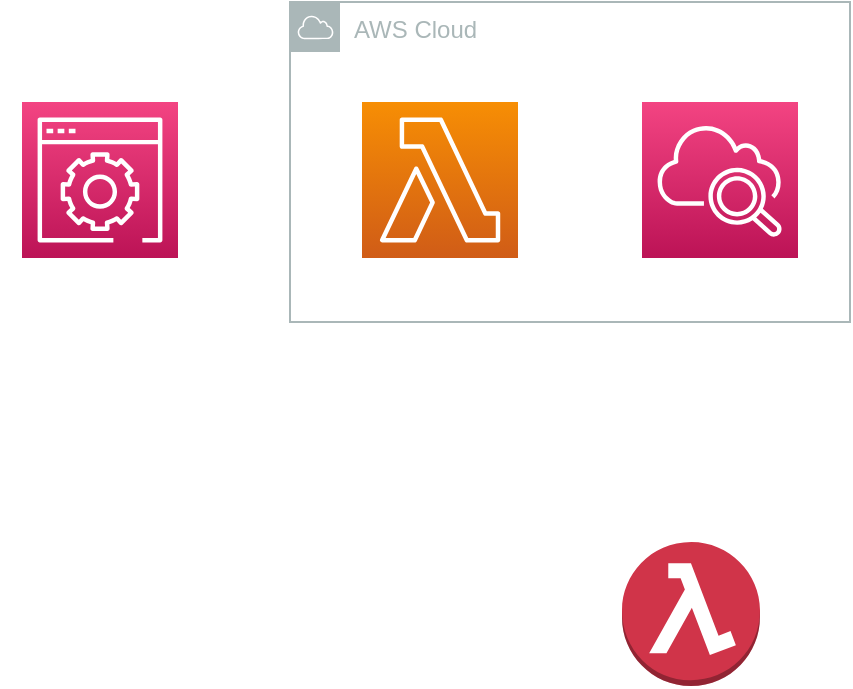 <mxfile version="18.0.6" type="device" pages="6"><diagram id="sn8kLerF3HuQy8fz15qa" name="pratica01-primeira-lambda"><mxGraphModel dx="1038" dy="649" grid="1" gridSize="10" guides="1" tooltips="1" connect="1" arrows="1" fold="1" page="1" pageScale="1" pageWidth="827" pageHeight="1169" background="none" math="0" shadow="0"><root><mxCell id="0"/><mxCell id="1" parent="0"/><mxCell id="s4SkEaepo-pAVJKUQnhB-1" style="edgeStyle=orthogonalEdgeStyle;rounded=0;orthogonalLoop=1;jettySize=auto;html=1;entryX=0;entryY=0.5;entryDx=0;entryDy=0;entryPerimeter=0;fontColor=#FFFFFF;strokeColor=#FFFFFF;" parent="1" source="s4SkEaepo-pAVJKUQnhB-2" target="s4SkEaepo-pAVJKUQnhB-5" edge="1"><mxGeometry relative="1" as="geometry"/></mxCell><mxCell id="s4SkEaepo-pAVJKUQnhB-2" value="AWS Management&lt;br&gt;Console" style="sketch=0;points=[[0,0,0],[0.25,0,0],[0.5,0,0],[0.75,0,0],[1,0,0],[0,1,0],[0.25,1,0],[0.5,1,0],[0.75,1,0],[1,1,0],[0,0.25,0],[0,0.5,0],[0,0.75,0],[1,0.25,0],[1,0.5,0],[1,0.75,0]];points=[[0,0,0],[0.25,0,0],[0.5,0,0],[0.75,0,0],[1,0,0],[0,1,0],[0.25,1,0],[0.5,1,0],[0.75,1,0],[1,1,0],[0,0.25,0],[0,0.5,0],[0,0.75,0],[1,0.25,0],[1,0.5,0],[1,0.75,0]];outlineConnect=0;fontColor=#FFFFFF;gradientColor=#F34482;gradientDirection=north;fillColor=#BC1356;strokeColor=#ffffff;dashed=0;verticalLabelPosition=bottom;verticalAlign=top;align=center;html=1;fontSize=12;fontStyle=0;aspect=fixed;shape=mxgraph.aws4.resourceIcon;resIcon=mxgraph.aws4.management_console;" parent="1" vertex="1"><mxGeometry x="140" y="210" width="78" height="78" as="geometry"/></mxCell><mxCell id="s4SkEaepo-pAVJKUQnhB-3" value="AWS Cloud" style="sketch=0;outlineConnect=0;gradientColor=none;html=1;whiteSpace=wrap;fontSize=12;fontStyle=0;shape=mxgraph.aws4.group;grIcon=mxgraph.aws4.group_aws_cloud;strokeColor=#AAB7B8;fillColor=none;verticalAlign=top;align=left;spacingLeft=30;fontColor=#AAB7B8;dashed=0;" parent="1" vertex="1"><mxGeometry x="274" y="160" width="280" height="160" as="geometry"/></mxCell><mxCell id="s4SkEaepo-pAVJKUQnhB-4" style="edgeStyle=orthogonalEdgeStyle;rounded=0;orthogonalLoop=1;jettySize=auto;html=1;entryX=0;entryY=0.5;entryDx=0;entryDy=0;entryPerimeter=0;fontColor=#FFFFFF;strokeColor=#FFFFFF;" parent="1" source="s4SkEaepo-pAVJKUQnhB-5" target="s4SkEaepo-pAVJKUQnhB-6" edge="1"><mxGeometry relative="1" as="geometry"/></mxCell><mxCell id="s4SkEaepo-pAVJKUQnhB-5" value="Lambda" style="sketch=0;points=[[0,0,0],[0.25,0,0],[0.5,0,0],[0.75,0,0],[1,0,0],[0,1,0],[0.25,1,0],[0.5,1,0],[0.75,1,0],[1,1,0],[0,0.25,0],[0,0.5,0],[0,0.75,0],[1,0.25,0],[1,0.5,0],[1,0.75,0]];outlineConnect=0;fontColor=#FFFFFF;gradientColor=#F78E04;gradientDirection=north;fillColor=#D05C17;strokeColor=#ffffff;dashed=0;verticalLabelPosition=bottom;verticalAlign=top;align=center;html=1;fontSize=12;fontStyle=0;aspect=fixed;shape=mxgraph.aws4.resourceIcon;resIcon=mxgraph.aws4.lambda;" parent="1" vertex="1"><mxGeometry x="310" y="210" width="78" height="78" as="geometry"/></mxCell><mxCell id="s4SkEaepo-pAVJKUQnhB-6" value="CloudWatch" style="sketch=0;points=[[0,0,0],[0.25,0,0],[0.5,0,0],[0.75,0,0],[1,0,0],[0,1,0],[0.25,1,0],[0.5,1,0],[0.75,1,0],[1,1,0],[0,0.25,0],[0,0.5,0],[0,0.75,0],[1,0.25,0],[1,0.5,0],[1,0.75,0]];points=[[0,0,0],[0.25,0,0],[0.5,0,0],[0.75,0,0],[1,0,0],[0,1,0],[0.25,1,0],[0.5,1,0],[0.75,1,0],[1,1,0],[0,0.25,0],[0,0.5,0],[0,0.75,0],[1,0.25,0],[1,0.5,0],[1,0.75,0]];outlineConnect=0;fontColor=#FFFFFF;gradientColor=#F34482;gradientDirection=north;fillColor=#BC1356;strokeColor=#ffffff;dashed=0;verticalLabelPosition=bottom;verticalAlign=top;align=center;html=1;fontSize=12;fontStyle=0;aspect=fixed;shape=mxgraph.aws4.resourceIcon;resIcon=mxgraph.aws4.cloudwatch_2;" parent="1" vertex="1"><mxGeometry x="450" y="210" width="78" height="78" as="geometry"/></mxCell><mxCell id="AEqyCZtaTBarXHgswWHP-1" value="" style="outlineConnect=0;dashed=0;verticalLabelPosition=bottom;verticalAlign=top;align=center;html=1;shape=mxgraph.aws3.lambda_function;fillColor=#D03449;gradientColor=none;" parent="1" vertex="1"><mxGeometry x="440" y="430" width="69" height="72" as="geometry"/></mxCell></root></mxGraphModel></diagram><diagram name="pratica02-modulos" id="roJDJ9lxdJgMYziIjrWZ"><mxGraphModel dx="865" dy="541" grid="0" gridSize="10" guides="1" tooltips="1" connect="1" arrows="1" fold="1" page="1" pageScale="1" pageWidth="827" pageHeight="1169" background="#29283D" math="0" shadow="0"><root><mxCell id="quXqX9oTLl6VPaIhmHli-0"/><mxCell id="quXqX9oTLl6VPaIhmHli-1" parent="quXqX9oTLl6VPaIhmHli-0"/><mxCell id="quXqX9oTLl6VPaIhmHli-2" style="edgeStyle=orthogonalEdgeStyle;rounded=0;orthogonalLoop=1;jettySize=auto;html=1;entryX=0;entryY=0.5;entryDx=0;entryDy=0;entryPerimeter=0;fontColor=#FFFFFF;strokeColor=#FFFFFF;startArrow=none;" parent="quXqX9oTLl6VPaIhmHli-1" source="ns7196Dic2cCf4U4VvsO-0" target="quXqX9oTLl6VPaIhmHli-6" edge="1"><mxGeometry relative="1" as="geometry"/></mxCell><mxCell id="quXqX9oTLl6VPaIhmHli-5" style="edgeStyle=orthogonalEdgeStyle;rounded=0;orthogonalLoop=1;jettySize=auto;html=1;entryX=0;entryY=0.5;entryDx=0;entryDy=0;entryPerimeter=0;fontColor=#FFFFFF;strokeColor=#FFFFFF;" parent="quXqX9oTLl6VPaIhmHli-1" source="quXqX9oTLl6VPaIhmHli-6" target="quXqX9oTLl6VPaIhmHli-7" edge="1"><mxGeometry relative="1" as="geometry"/></mxCell><mxCell id="ns7196Dic2cCf4U4VvsO-3" style="edgeStyle=orthogonalEdgeStyle;rounded=0;orthogonalLoop=1;jettySize=auto;html=1;entryX=0;entryY=0.5;entryDx=0;entryDy=0;entryPerimeter=0;strokeColor=#FFFFFF;" edge="1" parent="quXqX9oTLl6VPaIhmHli-1" source="quXqX9oTLl6VPaIhmHli-6" target="quXqX9oTLl6VPaIhmHli-7"><mxGeometry relative="1" as="geometry"/></mxCell><mxCell id="ns7196Dic2cCf4U4VvsO-4" value="Logs mais&amp;nbsp;&lt;br&gt;interpretáveis" style="edgeLabel;html=1;align=center;verticalAlign=middle;resizable=0;points=[];fontColor=#FFFFFF;labelBackgroundColor=#29283D;" vertex="1" connectable="0" parent="ns7196Dic2cCf4U4VvsO-3"><mxGeometry x="0.222" relative="1" as="geometry"><mxPoint x="-17" as="offset"/></mxGeometry></mxCell><mxCell id="quXqX9oTLl6VPaIhmHli-6" value="lambda_handler" style="sketch=0;points=[[0,0,0],[0.25,0,0],[0.5,0,0],[0.75,0,0],[1,0,0],[0,1,0],[0.25,1,0],[0.5,1,0],[0.75,1,0],[1,1,0],[0,0.25,0],[0,0.5,0],[0,0.75,0],[1,0.25,0],[1,0.5,0],[1,0.75,0]];outlineConnect=0;fontColor=#FFFFFF;gradientColor=#F78E04;gradientDirection=north;fillColor=#D05C17;strokeColor=#ffffff;dashed=0;verticalLabelPosition=bottom;verticalAlign=top;align=center;html=1;fontSize=12;fontStyle=0;aspect=fixed;shape=mxgraph.aws4.resourceIcon;resIcon=mxgraph.aws4.lambda;" parent="quXqX9oTLl6VPaIhmHli-1" vertex="1"><mxGeometry x="310" y="210" width="78" height="78" as="geometry"/></mxCell><mxCell id="quXqX9oTLl6VPaIhmHli-7" value="CloudWatch" style="sketch=0;points=[[0,0,0],[0.25,0,0],[0.5,0,0],[0.75,0,0],[1,0,0],[0,1,0],[0.25,1,0],[0.5,1,0],[0.75,1,0],[1,1,0],[0,0.25,0],[0,0.5,0],[0,0.75,0],[1,0.25,0],[1,0.5,0],[1,0.75,0]];points=[[0,0,0],[0.25,0,0],[0.5,0,0],[0.75,0,0],[1,0,0],[0,1,0],[0.25,1,0],[0.5,1,0],[0.75,1,0],[1,1,0],[0,0.25,0],[0,0.5,0],[0,0.75,0],[1,0.25,0],[1,0.5,0],[1,0.75,0]];outlineConnect=0;fontColor=#FFFFFF;gradientColor=#F34482;gradientDirection=north;fillColor=#BC1356;strokeColor=#ffffff;dashed=0;verticalLabelPosition=bottom;verticalAlign=top;align=center;html=1;fontSize=12;fontStyle=0;aspect=fixed;shape=mxgraph.aws4.resourceIcon;resIcon=mxgraph.aws4.cloudwatch_2;" parent="quXqX9oTLl6VPaIhmHli-1" vertex="1"><mxGeometry x="490" y="210" width="78" height="78" as="geometry"/></mxCell><mxCell id="ns7196Dic2cCf4U4VvsO-2" value="&lt;font color=&quot;#ffffff&quot;&gt;Configura&amp;nbsp;&lt;br&gt;logging&lt;/font&gt;" style="edgeStyle=orthogonalEdgeStyle;rounded=0;orthogonalLoop=1;jettySize=auto;html=1;entryX=0;entryY=0.5;entryDx=0;entryDy=0;entryPerimeter=0;strokeColor=#FFFFFF;labelBackgroundColor=#29283D;" edge="1" parent="quXqX9oTLl6VPaIhmHli-1" source="ns7196Dic2cCf4U4VvsO-0" target="quXqX9oTLl6VPaIhmHli-6"><mxGeometry relative="1" as="geometry"/></mxCell><mxCell id="ns7196Dic2cCf4U4VvsO-0" value="utils/log.py" style="shape=image;verticalLabelPosition=bottom;labelBackgroundColor=none;verticalAlign=top;aspect=fixed;imageAspect=0;image=https://cdn.icon-icons.com/icons2/112/PNG/512/python_18894.png;fontColor=#FFFFFF;" vertex="1" parent="quXqX9oTLl6VPaIhmHli-1"><mxGeometry x="130" y="204" width="90" height="90" as="geometry"/></mxCell></root></mxGraphModel></diagram><diagram name="pratica03-lendo-s3" id="10uzyO8owj6QErLm5pvj"><mxGraphModel dx="1038" dy="649" grid="0" gridSize="10" guides="1" tooltips="1" connect="1" arrows="1" fold="1" page="1" pageScale="1" pageWidth="827" pageHeight="1169" background="#29283D" math="0" shadow="0"><root><mxCell id="KhF8qPlMDsJhLVu0t6w0-0"/><mxCell id="KhF8qPlMDsJhLVu0t6w0-1" parent="KhF8qPlMDsJhLVu0t6w0-0"/><mxCell id="me9lGsdS1OQBLBbCxqvt-0" value="&lt;font color=&quot;#ffffff&quot;&gt;Bucket S3&lt;/font&gt;" style="sketch=0;points=[[0,0,0],[0.25,0,0],[0.5,0,0],[0.75,0,0],[1,0,0],[0,1,0],[0.25,1,0],[0.5,1,0],[0.75,1,0],[1,1,0],[0,0.25,0],[0,0.5,0],[0,0.75,0],[1,0.25,0],[1,0.5,0],[1,0.75,0]];outlineConnect=0;fontColor=#232F3E;gradientColor=#60A337;gradientDirection=north;fillColor=#277116;strokeColor=#ffffff;dashed=0;verticalLabelPosition=bottom;verticalAlign=top;align=center;html=1;fontSize=12;fontStyle=0;aspect=fixed;shape=mxgraph.aws4.resourceIcon;resIcon=mxgraph.aws4.s3;labelBackgroundColor=#29283D;" parent="KhF8qPlMDsJhLVu0t6w0-1" vertex="1"><mxGeometry x="236" y="360" width="78" height="78" as="geometry"/></mxCell><mxCell id="me9lGsdS1OQBLBbCxqvt-4" value="Read&lt;br&gt;Object" style="edgeStyle=orthogonalEdgeStyle;rounded=0;orthogonalLoop=1;jettySize=auto;html=1;entryX=1;entryY=0.5;entryDx=0;entryDy=0;entryPerimeter=0;labelBackgroundColor=#29283D;fontColor=#FFFFFF;strokeColor=#FFFFFF;" parent="KhF8qPlMDsJhLVu0t6w0-1" source="me9lGsdS1OQBLBbCxqvt-1" target="me9lGsdS1OQBLBbCxqvt-0" edge="1"><mxGeometry relative="1" as="geometry"/></mxCell><mxCell id="me9lGsdS1OQBLBbCxqvt-1" value="Lambda" style="sketch=0;points=[[0,0,0],[0.25,0,0],[0.5,0,0],[0.75,0,0],[1,0,0],[0,1,0],[0.25,1,0],[0.5,1,0],[0.75,1,0],[1,1,0],[0,0.25,0],[0,0.5,0],[0,0.75,0],[1,0.25,0],[1,0.5,0],[1,0.75,0]];outlineConnect=0;fontColor=#FFFFFF;gradientColor=#F78E04;gradientDirection=north;fillColor=#D05C17;strokeColor=#ffffff;dashed=0;verticalLabelPosition=bottom;verticalAlign=top;align=center;html=1;fontSize=12;fontStyle=0;aspect=fixed;shape=mxgraph.aws4.resourceIcon;resIcon=mxgraph.aws4.lambda;" parent="KhF8qPlMDsJhLVu0t6w0-1" vertex="1"><mxGeometry x="409" y="360" width="78" height="78" as="geometry"/></mxCell><mxCell id="me9lGsdS1OQBLBbCxqvt-5" value="S3 Client" style="edgeStyle=orthogonalEdgeStyle;rounded=0;orthogonalLoop=1;jettySize=auto;html=1;entryX=1;entryY=0.5;entryDx=0;entryDy=0;entryPerimeter=0;labelBackgroundColor=#29283D;fontColor=#FFFFFF;strokeColor=#FFFFFF;" parent="KhF8qPlMDsJhLVu0t6w0-1" source="me9lGsdS1OQBLBbCxqvt-2" target="me9lGsdS1OQBLBbCxqvt-1" edge="1"><mxGeometry relative="1" as="geometry"/></mxCell><mxCell id="me9lGsdS1OQBLBbCxqvt-2" value="Boto3" style="outlineConnect=0;dashed=0;verticalLabelPosition=bottom;verticalAlign=top;align=center;html=1;shape=mxgraph.aws3.android;fillColor=#FFD44F;gradientColor=none;labelBackgroundColor=none;fontColor=#FFFFFF;" parent="KhF8qPlMDsJhLVu0t6w0-1" vertex="1"><mxGeometry x="583.5" y="357" width="73.5" height="84" as="geometry"/></mxCell><mxCell id="me9lGsdS1OQBLBbCxqvt-7" style="edgeStyle=orthogonalEdgeStyle;rounded=0;orthogonalLoop=1;jettySize=auto;html=1;labelBackgroundColor=#29283D;fontColor=#FFFFFF;strokeColor=#FFFFFF;" parent="KhF8qPlMDsJhLVu0t6w0-1" source="me9lGsdS1OQBLBbCxqvt-3" edge="1"><mxGeometry relative="1" as="geometry"><mxPoint x="448.805" y="461.098" as="targetPoint"/></mxGeometry></mxCell><mxCell id="me9lGsdS1OQBLBbCxqvt-8" value="S3:GetObject" style="edgeLabel;html=1;align=center;verticalAlign=middle;resizable=0;points=[];fontColor=#FFFFFF;labelBackgroundColor=#29283D;" parent="me9lGsdS1OQBLBbCxqvt-7" vertex="1" connectable="0"><mxGeometry x="0.228" relative="1" as="geometry"><mxPoint x="60" as="offset"/></mxGeometry></mxCell><mxCell id="me9lGsdS1OQBLBbCxqvt-3" value="&lt;font color=&quot;#ffffff&quot;&gt;IAM Role&lt;br&gt;&lt;/font&gt;" style="sketch=0;outlineConnect=0;fontColor=#232F3E;gradientColor=none;fillColor=#BF0816;strokeColor=none;dashed=0;verticalLabelPosition=bottom;verticalAlign=top;align=center;html=1;fontSize=12;fontStyle=0;aspect=fixed;pointerEvents=1;shape=mxgraph.aws4.role;labelBackgroundColor=none;" parent="KhF8qPlMDsJhLVu0t6w0-1" vertex="1"><mxGeometry x="579" y="485" width="78" height="44" as="geometry"/></mxCell><mxCell id="me9lGsdS1OQBLBbCxqvt-10" style="edgeStyle=orthogonalEdgeStyle;rounded=0;orthogonalLoop=1;jettySize=auto;html=1;entryX=0;entryY=0.5;entryDx=0;entryDy=0;entryPerimeter=0;labelBackgroundColor=#29283D;fontColor=#FFFFFF;strokeColor=#FFFFFF;" parent="KhF8qPlMDsJhLVu0t6w0-1" source="me9lGsdS1OQBLBbCxqvt-9" target="me9lGsdS1OQBLBbCxqvt-0" edge="1"><mxGeometry relative="1" as="geometry"/></mxCell><mxCell id="me9lGsdS1OQBLBbCxqvt-9" value="CSV File" style="sketch=0;pointerEvents=1;shadow=0;dashed=0;html=1;strokeColor=none;fillColor=#005F4B;labelPosition=center;verticalLabelPosition=bottom;verticalAlign=top;align=center;outlineConnect=0;shape=mxgraph.veeam2.file;labelBackgroundColor=#29283D;fontColor=#FFFFFF;" parent="KhF8qPlMDsJhLVu0t6w0-1" vertex="1"><mxGeometry x="149" y="379.5" width="28.0" height="39" as="geometry"/></mxCell></root></mxGraphModel></diagram><diagram name="pratica04-trigger-s3" id="xXM4A0JzrRQsoJsZ0RVD"><mxGraphModel dx="1038" dy="649" grid="0" gridSize="10" guides="1" tooltips="1" connect="1" arrows="1" fold="1" page="1" pageScale="1" pageWidth="827" pageHeight="1169" background="#29283D" math="0" shadow="0"><root><mxCell id="Bo7fInq2reVlrdFFZu31-0"/><mxCell id="Bo7fInq2reVlrdFFZu31-1" parent="Bo7fInq2reVlrdFFZu31-0"/><mxCell id="Xw7eqerX4XQ-Jm7FPYzx-0" value="Trigger" style="edgeStyle=orthogonalEdgeStyle;rounded=0;orthogonalLoop=1;jettySize=auto;html=1;strokeColor=#FFFFFF;labelBackgroundColor=#29283D;fontColor=#FFFFFF;" parent="Bo7fInq2reVlrdFFZu31-1" edge="1"><mxGeometry relative="1" as="geometry"><mxPoint x="314" y="386" as="sourcePoint"/><mxPoint x="409" y="386" as="targetPoint"/></mxGeometry></mxCell><mxCell id="Bo7fInq2reVlrdFFZu31-2" value="&lt;font color=&quot;#ffffff&quot;&gt;Bucket S3&lt;/font&gt;" style="sketch=0;points=[[0,0,0],[0.25,0,0],[0.5,0,0],[0.75,0,0],[1,0,0],[0,1,0],[0.25,1,0],[0.5,1,0],[0.75,1,0],[1,1,0],[0,0.25,0],[0,0.5,0],[0,0.75,0],[1,0.25,0],[1,0.5,0],[1,0.75,0]];outlineConnect=0;fontColor=#232F3E;gradientColor=#60A337;gradientDirection=north;fillColor=#277116;strokeColor=#ffffff;dashed=0;verticalLabelPosition=bottom;verticalAlign=top;align=center;html=1;fontSize=12;fontStyle=0;aspect=fixed;shape=mxgraph.aws4.resourceIcon;resIcon=mxgraph.aws4.s3;labelBackgroundColor=#29283D;" parent="Bo7fInq2reVlrdFFZu31-1" vertex="1"><mxGeometry x="236" y="360" width="78" height="78" as="geometry"/></mxCell><mxCell id="Xw7eqerX4XQ-Jm7FPYzx-1" style="edgeStyle=orthogonalEdgeStyle;rounded=0;orthogonalLoop=1;jettySize=auto;html=1;entryX=1;entryY=0.5;entryDx=0;entryDy=0;entryPerimeter=0;strokeColor=#FFFFFF;" parent="Bo7fInq2reVlrdFFZu31-1" edge="1"><mxGeometry relative="1" as="geometry"><mxPoint x="409" y="412" as="sourcePoint"/><mxPoint x="314" y="412" as="targetPoint"/></mxGeometry></mxCell><mxCell id="Bo7fInq2reVlrdFFZu31-4" value="Lambda" style="sketch=0;points=[[0,0,0],[0.25,0,0],[0.5,0,0],[0.75,0,0],[1,0,0],[0,1,0],[0.25,1,0],[0.5,1,0],[0.75,1,0],[1,1,0],[0,0.25,0],[0,0.5,0],[0,0.75,0],[1,0.25,0],[1,0.5,0],[1,0.75,0]];outlineConnect=0;fontColor=#FFFFFF;gradientColor=#F78E04;gradientDirection=north;fillColor=#D05C17;strokeColor=#ffffff;dashed=0;verticalLabelPosition=bottom;verticalAlign=top;align=center;html=1;fontSize=12;fontStyle=0;aspect=fixed;shape=mxgraph.aws4.resourceIcon;resIcon=mxgraph.aws4.lambda;" parent="Bo7fInq2reVlrdFFZu31-1" vertex="1"><mxGeometry x="409" y="360" width="78" height="78" as="geometry"/></mxCell><mxCell id="Bo7fInq2reVlrdFFZu31-5" value="S3 Client" style="edgeStyle=orthogonalEdgeStyle;rounded=0;orthogonalLoop=1;jettySize=auto;html=1;entryX=1;entryY=0.5;entryDx=0;entryDy=0;entryPerimeter=0;labelBackgroundColor=#29283D;fontColor=#FFFFFF;strokeColor=#FFFFFF;" parent="Bo7fInq2reVlrdFFZu31-1" source="Bo7fInq2reVlrdFFZu31-6" target="Bo7fInq2reVlrdFFZu31-4" edge="1"><mxGeometry relative="1" as="geometry"/></mxCell><mxCell id="Bo7fInq2reVlrdFFZu31-6" value="Boto3" style="outlineConnect=0;dashed=0;verticalLabelPosition=bottom;verticalAlign=top;align=center;html=1;shape=mxgraph.aws3.android;fillColor=#FFD44F;gradientColor=none;labelBackgroundColor=none;fontColor=#FFFFFF;" parent="Bo7fInq2reVlrdFFZu31-1" vertex="1"><mxGeometry x="583.5" y="357" width="73.5" height="84" as="geometry"/></mxCell><mxCell id="Bo7fInq2reVlrdFFZu31-7" style="edgeStyle=orthogonalEdgeStyle;rounded=0;orthogonalLoop=1;jettySize=auto;html=1;labelBackgroundColor=#29283D;fontColor=#FFFFFF;strokeColor=#FFFFFF;" parent="Bo7fInq2reVlrdFFZu31-1" source="Bo7fInq2reVlrdFFZu31-9" edge="1"><mxGeometry relative="1" as="geometry"><mxPoint x="448.805" y="461.098" as="targetPoint"/></mxGeometry></mxCell><mxCell id="Bo7fInq2reVlrdFFZu31-8" value="S3:GetObject" style="edgeLabel;html=1;align=center;verticalAlign=middle;resizable=0;points=[];fontColor=#FFFFFF;labelBackgroundColor=#29283D;" parent="Bo7fInq2reVlrdFFZu31-7" vertex="1" connectable="0"><mxGeometry x="0.228" relative="1" as="geometry"><mxPoint x="43" as="offset"/></mxGeometry></mxCell><mxCell id="Bo7fInq2reVlrdFFZu31-9" value="&lt;font color=&quot;#ffffff&quot;&gt;IAM Role&lt;br&gt;&lt;/font&gt;" style="sketch=0;outlineConnect=0;fontColor=#232F3E;gradientColor=none;fillColor=#BF0816;strokeColor=none;dashed=0;verticalLabelPosition=bottom;verticalAlign=top;align=center;html=1;fontSize=12;fontStyle=0;aspect=fixed;pointerEvents=1;shape=mxgraph.aws4.role;labelBackgroundColor=none;" parent="Bo7fInq2reVlrdFFZu31-1" vertex="1"><mxGeometry x="579" y="485" width="78" height="44" as="geometry"/></mxCell><mxCell id="Bo7fInq2reVlrdFFZu31-10" value="Put" style="edgeStyle=orthogonalEdgeStyle;rounded=0;orthogonalLoop=1;jettySize=auto;html=1;entryX=0;entryY=0.5;entryDx=0;entryDy=0;entryPerimeter=0;labelBackgroundColor=#29283D;fontColor=#FFFFFF;strokeColor=#FFFFFF;" parent="Bo7fInq2reVlrdFFZu31-1" source="Bo7fInq2reVlrdFFZu31-11" target="Bo7fInq2reVlrdFFZu31-2" edge="1"><mxGeometry relative="1" as="geometry"/></mxCell><mxCell id="Bo7fInq2reVlrdFFZu31-11" value="CSV File" style="sketch=0;pointerEvents=1;shadow=0;dashed=0;html=1;strokeColor=none;fillColor=#005F4B;labelPosition=center;verticalLabelPosition=bottom;verticalAlign=top;align=center;outlineConnect=0;shape=mxgraph.veeam2.file;labelBackgroundColor=#29283D;fontColor=#FFFFFF;" parent="Bo7fInq2reVlrdFFZu31-1" vertex="1"><mxGeometry x="149" y="379.5" width="28.0" height="39" as="geometry"/></mxCell></root></mxGraphModel></diagram><diagram name="pratica05-desliga-ec2" id="uf2VaUzP3nuExmrgj2bt"><mxGraphModel dx="1038" dy="649" grid="0" gridSize="10" guides="1" tooltips="1" connect="1" arrows="1" fold="1" page="1" pageScale="1" pageWidth="827" pageHeight="1169" background="#29283D" math="0" shadow="0"><root><mxCell id="E-HhMInEozKPGJttZ3pd-0"/><mxCell id="E-HhMInEozKPGJttZ3pd-1" parent="E-HhMInEozKPGJttZ3pd-0"/><mxCell id="AVCAngo3BmfatEY29NBN-11" style="edgeStyle=orthogonalEdgeStyle;rounded=0;orthogonalLoop=1;jettySize=auto;html=1;entryX=0;entryY=0.5;entryDx=0;entryDy=0;entryPerimeter=0;labelBackgroundColor=#29283D;fontColor=#FFFFFF;strokeColor=#FFFFFF;" parent="E-HhMInEozKPGJttZ3pd-1" source="AVCAngo3BmfatEY29NBN-0" target="AVCAngo3BmfatEY29NBN-1" edge="1"><mxGeometry relative="1" as="geometry"/></mxCell><mxCell id="AVCAngo3BmfatEY29NBN-12" value="Executa &lt;br&gt;22h" style="edgeLabel;html=1;align=center;verticalAlign=middle;resizable=0;points=[];fontColor=#FFFFFF;labelBackgroundColor=#29283D;" parent="AVCAngo3BmfatEY29NBN-11" vertex="1" connectable="0"><mxGeometry x="0.317" relative="1" as="geometry"><mxPoint x="-19" as="offset"/></mxGeometry></mxCell><mxCell id="AVCAngo3BmfatEY29NBN-0" value="&lt;font color=&quot;#ffffff&quot;&gt;EventBridge&lt;/font&gt;" style="sketch=0;points=[[0,0,0],[0.25,0,0],[0.5,0,0],[0.75,0,0],[1,0,0],[0,1,0],[0.25,1,0],[0.5,1,0],[0.75,1,0],[1,1,0],[0,0.25,0],[0,0.5,0],[0,0.75,0],[1,0.25,0],[1,0.5,0],[1,0.75,0]];outlineConnect=0;fontColor=#232F3E;gradientColor=#FF4F8B;gradientDirection=north;fillColor=#BC1356;strokeColor=#ffffff;dashed=0;verticalLabelPosition=bottom;verticalAlign=top;align=center;html=1;fontSize=12;fontStyle=0;aspect=fixed;shape=mxgraph.aws4.resourceIcon;resIcon=mxgraph.aws4.eventbridge;" parent="E-HhMInEozKPGJttZ3pd-1" vertex="1"><mxGeometry x="124" y="350" width="78" height="78" as="geometry"/></mxCell><mxCell id="AVCAngo3BmfatEY29NBN-9" style="edgeStyle=orthogonalEdgeStyle;rounded=0;orthogonalLoop=1;jettySize=auto;html=1;entryX=0;entryY=0.5;entryDx=0;entryDy=0;entryPerimeter=0;fontColor=#FFFFFF;strokeColor=#FFFFFF;" parent="E-HhMInEozKPGJttZ3pd-1" source="AVCAngo3BmfatEY29NBN-1" target="AVCAngo3BmfatEY29NBN-7" edge="1"><mxGeometry relative="1" as="geometry"/></mxCell><mxCell id="AVCAngo3BmfatEY29NBN-13" value="Desliga&lt;br&gt;instâncias" style="edgeLabel;html=1;align=center;verticalAlign=middle;resizable=0;points=[];fontColor=#FFFFFF;labelBackgroundColor=#29283D;" parent="AVCAngo3BmfatEY29NBN-9" vertex="1" connectable="0"><mxGeometry x="-0.161" y="-1" relative="1" as="geometry"><mxPoint x="5" y="-1" as="offset"/></mxGeometry></mxCell><mxCell id="AVCAngo3BmfatEY29NBN-14" value="Logs" style="edgeStyle=orthogonalEdgeStyle;rounded=0;orthogonalLoop=1;jettySize=auto;html=1;entryX=0;entryY=0.5;entryDx=0;entryDy=0;entryPerimeter=0;labelBackgroundColor=#29283D;fontColor=#FFFFFF;strokeColor=#FFFFFF;" parent="E-HhMInEozKPGJttZ3pd-1" target="AVCAngo3BmfatEY29NBN-6" edge="1"><mxGeometry x="0.33" relative="1" as="geometry"><mxPoint x="330" y="447" as="sourcePoint"/><Array as="points"><mxPoint x="330" y="504"/></Array><mxPoint as="offset"/></mxGeometry></mxCell><mxCell id="AVCAngo3BmfatEY29NBN-1" value="&lt;font color=&quot;#ffffff&quot;&gt;Lambda&lt;/font&gt;" style="sketch=0;points=[[0,0,0],[0.25,0,0],[0.5,0,0],[0.75,0,0],[1,0,0],[0,1,0],[0.25,1,0],[0.5,1,0],[0.75,1,0],[1,1,0],[0,0.25,0],[0,0.5,0],[0,0.75,0],[1,0.25,0],[1,0.5,0],[1,0.75,0]];outlineConnect=0;fontColor=#232F3E;gradientColor=#F78E04;gradientDirection=north;fillColor=#D05C17;strokeColor=#ffffff;dashed=0;verticalLabelPosition=bottom;verticalAlign=top;align=center;html=1;fontSize=12;fontStyle=0;aspect=fixed;shape=mxgraph.aws4.resourceIcon;resIcon=mxgraph.aws4.lambda;" parent="E-HhMInEozKPGJttZ3pd-1" vertex="1"><mxGeometry x="291" y="350" width="78" height="78" as="geometry"/></mxCell><mxCell id="AVCAngo3BmfatEY29NBN-6" value="&lt;font color=&quot;#ffffff&quot;&gt;CloudWatch&lt;/font&gt;" style="sketch=0;points=[[0,0,0],[0.25,0,0],[0.5,0,0],[0.75,0,0],[1,0,0],[0,1,0],[0.25,1,0],[0.5,1,0],[0.75,1,0],[1,1,0],[0,0.25,0],[0,0.5,0],[0,0.75,0],[1,0.25,0],[1,0.5,0],[1,0.75,0]];points=[[0,0,0],[0.25,0,0],[0.5,0,0],[0.75,0,0],[1,0,0],[0,1,0],[0.25,1,0],[0.5,1,0],[0.75,1,0],[1,1,0],[0,0.25,0],[0,0.5,0],[0,0.75,0],[1,0.25,0],[1,0.5,0],[1,0.75,0]];outlineConnect=0;fontColor=#232F3E;gradientColor=#F34482;gradientDirection=north;fillColor=#BC1356;strokeColor=#ffffff;dashed=0;verticalLabelPosition=bottom;verticalAlign=top;align=center;html=1;fontSize=12;fontStyle=0;aspect=fixed;shape=mxgraph.aws4.resourceIcon;resIcon=mxgraph.aws4.cloudwatch_2;" parent="E-HhMInEozKPGJttZ3pd-1" vertex="1"><mxGeometry x="458" y="465" width="78" height="78" as="geometry"/></mxCell><mxCell id="AVCAngo3BmfatEY29NBN-7" value="&lt;font color=&quot;#ffffff&quot;&gt;Instâncias EC2&lt;/font&gt;" style="sketch=0;points=[[0,0,0],[0.25,0,0],[0.5,0,0],[0.75,0,0],[1,0,0],[0,1,0],[0.25,1,0],[0.5,1,0],[0.75,1,0],[1,1,0],[0,0.25,0],[0,0.5,0],[0,0.75,0],[1,0.25,0],[1,0.5,0],[1,0.75,0]];outlineConnect=0;fontColor=#232F3E;gradientColor=#F78E04;gradientDirection=north;fillColor=#D05C17;strokeColor=#ffffff;dashed=0;verticalLabelPosition=bottom;verticalAlign=top;align=center;html=1;fontSize=12;fontStyle=0;aspect=fixed;shape=mxgraph.aws4.resourceIcon;resIcon=mxgraph.aws4.ec2;" parent="E-HhMInEozKPGJttZ3pd-1" vertex="1"><mxGeometry x="458" y="350" width="78" height="78" as="geometry"/></mxCell></root></mxGraphModel></diagram><diagram name="pratica06-volumes-ebs" id="v2Cq5n8tq8gyAorBkMFA"><mxGraphModel dx="1038" dy="649" grid="0" gridSize="10" guides="1" tooltips="1" connect="1" arrows="1" fold="1" page="1" pageScale="1" pageWidth="827" pageHeight="1169" background="#29283D" math="0" shadow="0"><root><mxCell id="HlwRbaYtNERr9rxU0yLW-0"/><mxCell id="HlwRbaYtNERr9rxU0yLW-1" parent="HlwRbaYtNERr9rxU0yLW-0"/><mxCell id="XJGXhI4HrNqy_7MuqEV9-7" value="" style="rounded=0;whiteSpace=wrap;html=1;fillColor=none;strokeColor=#E1D5E7;" vertex="1" parent="HlwRbaYtNERr9rxU0yLW-1"><mxGeometry x="456" y="350" width="88" height="211" as="geometry"/></mxCell><mxCell id="HlwRbaYtNERr9rxU0yLW-2" style="edgeStyle=orthogonalEdgeStyle;rounded=0;orthogonalLoop=1;jettySize=auto;html=1;entryX=0;entryY=0.5;entryDx=0;entryDy=0;entryPerimeter=0;labelBackgroundColor=#29283D;fontColor=#FFFFFF;strokeColor=#FFFFFF;" edge="1" parent="HlwRbaYtNERr9rxU0yLW-1" source="HlwRbaYtNERr9rxU0yLW-4" target="HlwRbaYtNERr9rxU0yLW-8"><mxGeometry relative="1" as="geometry"/></mxCell><mxCell id="HlwRbaYtNERr9rxU0yLW-3" value="Executa &lt;br&gt;1x dia" style="edgeLabel;html=1;align=center;verticalAlign=middle;resizable=0;points=[];fontColor=#FFFFFF;labelBackgroundColor=#29283D;" vertex="1" connectable="0" parent="HlwRbaYtNERr9rxU0yLW-2"><mxGeometry x="0.317" relative="1" as="geometry"><mxPoint x="-19" as="offset"/></mxGeometry></mxCell><mxCell id="HlwRbaYtNERr9rxU0yLW-4" value="&lt;font color=&quot;#ffffff&quot;&gt;EventBridge&lt;/font&gt;" style="sketch=0;points=[[0,0,0],[0.25,0,0],[0.5,0,0],[0.75,0,0],[1,0,0],[0,1,0],[0.25,1,0],[0.5,1,0],[0.75,1,0],[1,1,0],[0,0.25,0],[0,0.5,0],[0,0.75,0],[1,0.25,0],[1,0.5,0],[1,0.75,0]];outlineConnect=0;fontColor=#232F3E;gradientColor=#FF4F8B;gradientDirection=north;fillColor=#BC1356;strokeColor=#ffffff;dashed=0;verticalLabelPosition=bottom;verticalAlign=top;align=center;html=1;fontSize=12;fontStyle=0;aspect=fixed;shape=mxgraph.aws4.resourceIcon;resIcon=mxgraph.aws4.eventbridge;" vertex="1" parent="HlwRbaYtNERr9rxU0yLW-1"><mxGeometry x="124" y="350" width="78" height="78" as="geometry"/></mxCell><mxCell id="XJGXhI4HrNqy_7MuqEV9-11" style="edgeStyle=orthogonalEdgeStyle;rounded=0;orthogonalLoop=1;jettySize=auto;html=1;fontColor=#FFFFFF;strokeColor=#FFFFFF;" edge="1" parent="HlwRbaYtNERr9rxU0yLW-1" source="HlwRbaYtNERr9rxU0yLW-8" target="XJGXhI4HrNqy_7MuqEV9-0"><mxGeometry relative="1" as="geometry"/></mxCell><mxCell id="XJGXhI4HrNqy_7MuqEV9-19" style="edgeStyle=orthogonalEdgeStyle;rounded=0;orthogonalLoop=1;jettySize=auto;html=1;fontColor=#FFFFFF;strokeColor=#FFFFFF;" edge="1" parent="HlwRbaYtNERr9rxU0yLW-1" source="HlwRbaYtNERr9rxU0yLW-8" target="XJGXhI4HrNqy_7MuqEV9-8"><mxGeometry relative="1" as="geometry"><Array as="points"><mxPoint x="389" y="389"/><mxPoint x="389" y="451"/></Array></mxGeometry></mxCell><mxCell id="XJGXhI4HrNqy_7MuqEV9-20" style="edgeStyle=orthogonalEdgeStyle;rounded=0;orthogonalLoop=1;jettySize=auto;html=1;entryX=0;entryY=0.5;entryDx=0;entryDy=0;entryPerimeter=0;fontColor=#FFFFFF;strokeColor=#FFFFFF;" edge="1" parent="HlwRbaYtNERr9rxU0yLW-1" source="HlwRbaYtNERr9rxU0yLW-8" target="XJGXhI4HrNqy_7MuqEV9-9"><mxGeometry relative="1" as="geometry"><Array as="points"><mxPoint x="389" y="389"/><mxPoint x="389" y="515"/></Array></mxGeometry></mxCell><mxCell id="HlwRbaYtNERr9rxU0yLW-8" value="&lt;font color=&quot;#ffffff&quot;&gt;Lambda&lt;/font&gt;" style="sketch=0;points=[[0,0,0],[0.25,0,0],[0.5,0,0],[0.75,0,0],[1,0,0],[0,1,0],[0.25,1,0],[0.5,1,0],[0.75,1,0],[1,1,0],[0,0.25,0],[0,0.5,0],[0,0.75,0],[1,0.25,0],[1,0.5,0],[1,0.75,0]];outlineConnect=0;fontColor=#232F3E;gradientColor=#F78E04;gradientDirection=north;fillColor=#D05C17;strokeColor=#ffffff;dashed=0;verticalLabelPosition=bottom;verticalAlign=top;align=center;html=1;fontSize=12;fontStyle=0;aspect=fixed;shape=mxgraph.aws4.resourceIcon;resIcon=mxgraph.aws4.lambda;" vertex="1" parent="HlwRbaYtNERr9rxU0yLW-1"><mxGeometry x="291" y="350" width="78" height="78" as="geometry"/></mxCell><mxCell id="HlwRbaYtNERr9rxU0yLW-10" value="&lt;font color=&quot;#ffffff&quot;&gt;EC2&lt;/font&gt;" style="sketch=0;points=[[0,0,0],[0.25,0,0],[0.5,0,0],[0.75,0,0],[1,0,0],[0,1,0],[0.25,1,0],[0.5,1,0],[0.75,1,0],[1,1,0],[0,0.25,0],[0,0.5,0],[0,0.75,0],[1,0.25,0],[1,0.5,0],[1,0.75,0]];outlineConnect=0;fontColor=#232F3E;gradientColor=#F78E04;gradientDirection=north;fillColor=#D05C17;strokeColor=#ffffff;dashed=0;verticalLabelPosition=bottom;verticalAlign=top;align=center;html=1;fontSize=12;fontStyle=0;aspect=fixed;shape=mxgraph.aws4.resourceIcon;resIcon=mxgraph.aws4.ec2;" vertex="1" parent="HlwRbaYtNERr9rxU0yLW-1"><mxGeometry x="574" y="426" width="50" height="50" as="geometry"/></mxCell><mxCell id="XJGXhI4HrNqy_7MuqEV9-0" value="" style="sketch=0;points=[[0,0,0],[0.25,0,0],[0.5,0,0],[0.75,0,0],[1,0,0],[0,1,0],[0.25,1,0],[0.5,1,0],[0.75,1,0],[1,1,0],[0,0.25,0],[0,0.5,0],[0,0.75,0],[1,0.25,0],[1,0.5,0],[1,0.75,0]];outlineConnect=0;fontColor=#232F3E;gradientColor=#60A337;gradientDirection=north;fillColor=#277116;strokeColor=#ffffff;dashed=0;verticalLabelPosition=bottom;verticalAlign=top;align=center;html=1;fontSize=12;fontStyle=0;aspect=fixed;shape=mxgraph.aws4.resourceIcon;resIcon=mxgraph.aws4.elastic_block_store;" vertex="1" parent="HlwRbaYtNERr9rxU0yLW-1"><mxGeometry x="475" y="363" width="50" height="50" as="geometry"/></mxCell><mxCell id="XJGXhI4HrNqy_7MuqEV9-4" value="" style="shape=image;verticalLabelPosition=bottom;labelBackgroundColor=default;verticalAlign=top;aspect=fixed;imageAspect=0;image=https://cdn-icons-png.flaticon.com/512/6713/6713743.png;imageBackground=#29283D;" vertex="1" parent="HlwRbaYtNERr9rxU0yLW-1"><mxGeometry x="407" y="372.5" width="31" height="31" as="geometry"/></mxCell><mxCell id="XJGXhI4HrNqy_7MuqEV9-14" style="edgeStyle=orthogonalEdgeStyle;rounded=0;orthogonalLoop=1;jettySize=auto;html=1;entryX=0;entryY=0.5;entryDx=0;entryDy=0;entryPerimeter=0;fontColor=#FFFFFF;strokeColor=#FFFFFF;" edge="1" parent="HlwRbaYtNERr9rxU0yLW-1" source="XJGXhI4HrNqy_7MuqEV9-8" target="HlwRbaYtNERr9rxU0yLW-10"><mxGeometry relative="1" as="geometry"/></mxCell><mxCell id="XJGXhI4HrNqy_7MuqEV9-8" value="" style="sketch=0;points=[[0,0,0],[0.25,0,0],[0.5,0,0],[0.75,0,0],[1,0,0],[0,1,0],[0.25,1,0],[0.5,1,0],[0.75,1,0],[1,1,0],[0,0.25,0],[0,0.5,0],[0,0.75,0],[1,0.25,0],[1,0.5,0],[1,0.75,0]];outlineConnect=0;fontColor=#232F3E;gradientColor=#60A337;gradientDirection=north;fillColor=#277116;strokeColor=#ffffff;dashed=0;verticalLabelPosition=bottom;verticalAlign=top;align=center;html=1;fontSize=12;fontStyle=0;aspect=fixed;shape=mxgraph.aws4.resourceIcon;resIcon=mxgraph.aws4.elastic_block_store;" vertex="1" parent="HlwRbaYtNERr9rxU0yLW-1"><mxGeometry x="475" y="426" width="50" height="50" as="geometry"/></mxCell><mxCell id="XJGXhI4HrNqy_7MuqEV9-9" value="" style="sketch=0;points=[[0,0,0],[0.25,0,0],[0.5,0,0],[0.75,0,0],[1,0,0],[0,1,0],[0.25,1,0],[0.5,1,0],[0.75,1,0],[1,1,0],[0,0.25,0],[0,0.5,0],[0,0.75,0],[1,0.25,0],[1,0.5,0],[1,0.75,0]];outlineConnect=0;fontColor=#232F3E;gradientColor=#60A337;gradientDirection=north;fillColor=#277116;strokeColor=#ffffff;dashed=0;verticalLabelPosition=bottom;verticalAlign=top;align=center;html=1;fontSize=12;fontStyle=0;aspect=fixed;shape=mxgraph.aws4.resourceIcon;resIcon=mxgraph.aws4.elastic_block_store;" vertex="1" parent="HlwRbaYtNERr9rxU0yLW-1"><mxGeometry x="475" y="490" width="50" height="50" as="geometry"/></mxCell><mxCell id="XJGXhI4HrNqy_7MuqEV9-10" value="Volumes EBS&lt;br&gt;da Conta AWS" style="text;html=1;align=center;verticalAlign=middle;resizable=0;points=[];autosize=1;strokeColor=none;fillColor=none;fontColor=#FFFFFF;" vertex="1" parent="HlwRbaYtNERr9rxU0yLW-1"><mxGeometry x="456" y="311" width="88" height="32" as="geometry"/></mxCell><mxCell id="XJGXhI4HrNqy_7MuqEV9-6" value="" style="shape=image;verticalLabelPosition=bottom;labelBackgroundColor=default;verticalAlign=top;aspect=fixed;imageAspect=0;image=https://cdn-icons-png.flaticon.com/512/875/875636.png;imageBackground=#29283D;" vertex="1" parent="HlwRbaYtNERr9rxU0yLW-1"><mxGeometry x="402" y="428" width="41" height="41" as="geometry"/></mxCell><mxCell id="XJGXhI4HrNqy_7MuqEV9-15" value="" style="shape=image;verticalLabelPosition=bottom;labelBackgroundColor=default;verticalAlign=top;aspect=fixed;imageAspect=0;image=https://cdn-icons-png.flaticon.com/512/6713/6713743.png;imageBackground=#29283D;" vertex="1" parent="HlwRbaYtNERr9rxU0yLW-1"><mxGeometry x="407" y="499.5" width="31" height="31" as="geometry"/></mxCell></root></mxGraphModel></diagram></mxfile>